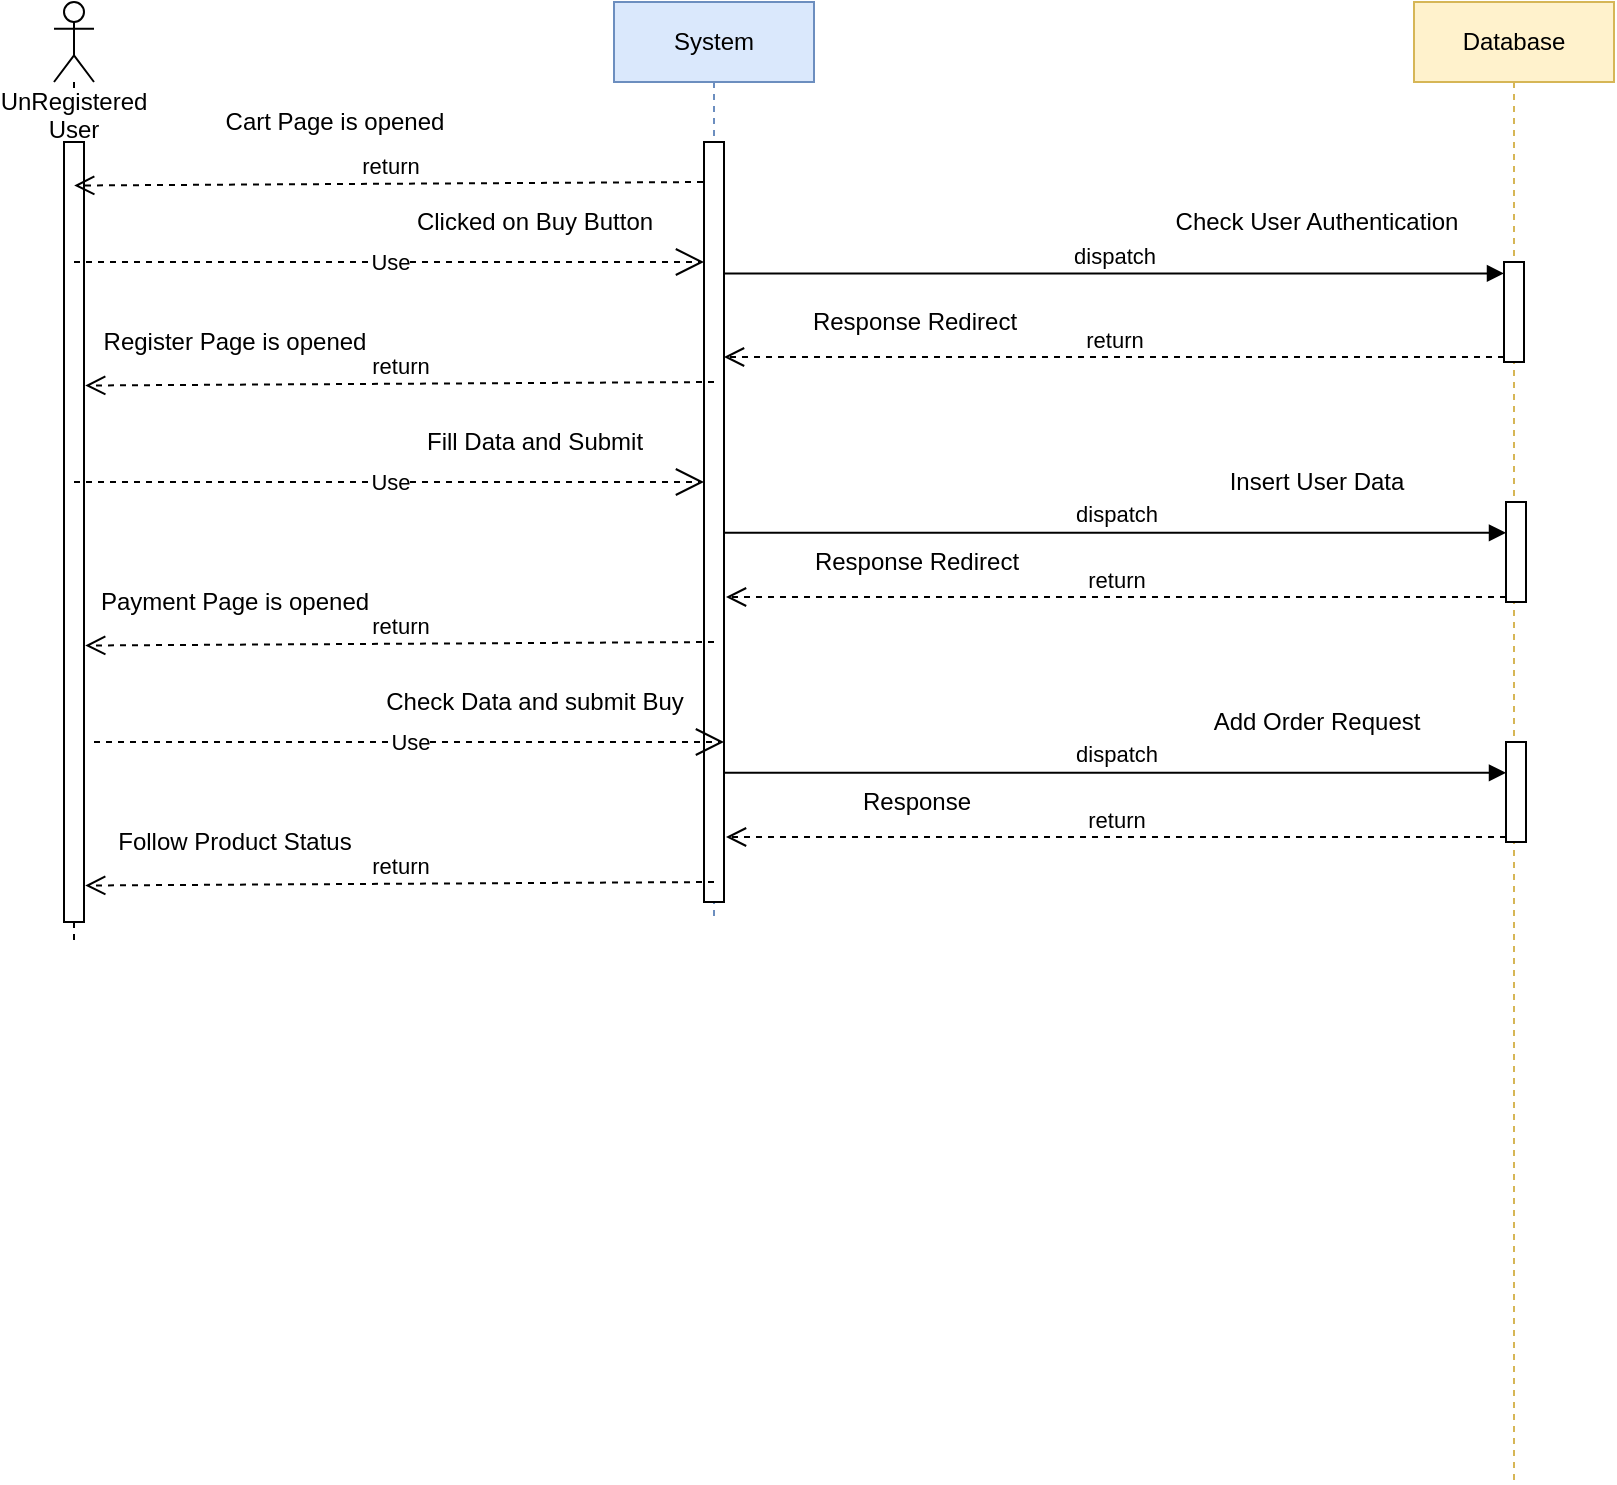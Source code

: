 <mxfile version="12.2.9" type="device" pages="1"><diagram name="Page-1" id="13e1069c-82ec-6db2-03f1-153e76fe0fe0"><mxGraphModel dx="1038" dy="548" grid="1" gridSize="10" guides="1" tooltips="1" connect="1" arrows="1" fold="1" page="1" pageScale="1" pageWidth="1100" pageHeight="850" background="#ffffff" math="0" shadow="0"><root><mxCell id="0"/><mxCell id="1" parent="0"/><mxCell id="xNwZTfeEy4RBey0vHgBD-1" value="UnRegistered User" style="shape=umlLifeline;participant=umlActor;perimeter=lifelinePerimeter;whiteSpace=wrap;html=1;container=1;collapsible=0;recursiveResize=0;verticalAlign=top;spacingTop=36;labelBackgroundColor=#ffffff;outlineConnect=0;" vertex="1" parent="1"><mxGeometry x="100" y="60" width="20" height="470" as="geometry"/></mxCell><mxCell id="xNwZTfeEy4RBey0vHgBD-11" value="" style="html=1;points=[];perimeter=orthogonalPerimeter;" vertex="1" parent="xNwZTfeEy4RBey0vHgBD-1"><mxGeometry x="5" y="70" width="10" height="390" as="geometry"/></mxCell><mxCell id="xNwZTfeEy4RBey0vHgBD-3" value="System" style="shape=umlLifeline;perimeter=lifelinePerimeter;whiteSpace=wrap;html=1;container=1;collapsible=0;recursiveResize=0;outlineConnect=0;fillColor=#dae8fc;strokeColor=#6c8ebf;" vertex="1" parent="1"><mxGeometry x="380" y="60" width="100" height="460" as="geometry"/></mxCell><mxCell id="xNwZTfeEy4RBey0vHgBD-10" value="" style="html=1;points=[];perimeter=orthogonalPerimeter;" vertex="1" parent="xNwZTfeEy4RBey0vHgBD-3"><mxGeometry x="45" y="70" width="10" height="380" as="geometry"/></mxCell><mxCell id="xNwZTfeEy4RBey0vHgBD-8" value="Database" style="shape=umlLifeline;perimeter=lifelinePerimeter;whiteSpace=wrap;html=1;container=1;collapsible=0;recursiveResize=0;outlineConnect=0;fillColor=#fff2cc;strokeColor=#d6b656;" vertex="1" parent="1"><mxGeometry x="780" y="60" width="100" height="740" as="geometry"/></mxCell><mxCell id="xNwZTfeEy4RBey0vHgBD-69" value="" style="html=1;points=[];perimeter=orthogonalPerimeter;" vertex="1" parent="xNwZTfeEy4RBey0vHgBD-8"><mxGeometry x="45" y="130" width="10" height="50" as="geometry"/></mxCell><mxCell id="xNwZTfeEy4RBey0vHgBD-94" value="dispatch" style="html=1;verticalAlign=bottom;endArrow=block;exitX=0.9;exitY=0.116;exitDx=0;exitDy=0;exitPerimeter=0;" edge="1" parent="xNwZTfeEy4RBey0vHgBD-8" target="xNwZTfeEy4RBey0vHgBD-93"><mxGeometry relative="1" as="geometry"><mxPoint x="-345" y="265.4" as="sourcePoint"/><mxPoint x="51" y="250" as="targetPoint"/></mxGeometry></mxCell><mxCell id="xNwZTfeEy4RBey0vHgBD-95" value="Insert User Data" style="text;html=1;align=center;verticalAlign=middle;resizable=0;points=[];;labelBackgroundColor=#ffffff;" vertex="1" connectable="0" parent="xNwZTfeEy4RBey0vHgBD-94"><mxGeometry x="-0.469" y="-1" relative="1" as="geometry"><mxPoint x="192" y="-26.5" as="offset"/></mxGeometry></mxCell><mxCell id="xNwZTfeEy4RBey0vHgBD-96" value="return" style="html=1;verticalAlign=bottom;endArrow=open;dashed=1;endSize=8;exitX=0;exitY=0.95;" edge="1" parent="xNwZTfeEy4RBey0vHgBD-8" source="xNwZTfeEy4RBey0vHgBD-93"><mxGeometry relative="1" as="geometry"><mxPoint x="-344" y="297.5" as="targetPoint"/></mxGeometry></mxCell><mxCell id="xNwZTfeEy4RBey0vHgBD-97" value="Response Redirect" style="text;html=1;align=center;verticalAlign=middle;resizable=0;points=[];;labelBackgroundColor=#ffffff;" vertex="1" connectable="0" parent="xNwZTfeEy4RBey0vHgBD-96"><mxGeometry x="0.473" y="-1" relative="1" as="geometry"><mxPoint x="-8" y="-16.5" as="offset"/></mxGeometry></mxCell><mxCell id="xNwZTfeEy4RBey0vHgBD-93" value="" style="html=1;points=[];perimeter=orthogonalPerimeter;" vertex="1" parent="xNwZTfeEy4RBey0vHgBD-8"><mxGeometry x="46" y="250" width="10" height="50" as="geometry"/></mxCell><mxCell id="xNwZTfeEy4RBey0vHgBD-107" value="" style="html=1;points=[];perimeter=orthogonalPerimeter;" vertex="1" parent="xNwZTfeEy4RBey0vHgBD-8"><mxGeometry x="46" y="370" width="10" height="50" as="geometry"/></mxCell><mxCell id="xNwZTfeEy4RBey0vHgBD-108" value="dispatch" style="html=1;verticalAlign=bottom;endArrow=block;exitX=0.9;exitY=0.116;exitDx=0;exitDy=0;exitPerimeter=0;" edge="1" parent="xNwZTfeEy4RBey0vHgBD-8" target="xNwZTfeEy4RBey0vHgBD-107"><mxGeometry relative="1" as="geometry"><mxPoint x="-345" y="385.4" as="sourcePoint"/><mxPoint x="51" y="370" as="targetPoint"/></mxGeometry></mxCell><mxCell id="xNwZTfeEy4RBey0vHgBD-109" value="Add Order Request" style="text;html=1;align=center;verticalAlign=middle;resizable=0;points=[];;labelBackgroundColor=#ffffff;" vertex="1" connectable="0" parent="xNwZTfeEy4RBey0vHgBD-108"><mxGeometry x="-0.469" y="-1" relative="1" as="geometry"><mxPoint x="192" y="-26.5" as="offset"/></mxGeometry></mxCell><mxCell id="xNwZTfeEy4RBey0vHgBD-110" value="return" style="html=1;verticalAlign=bottom;endArrow=open;dashed=1;endSize=8;exitX=0;exitY=0.95;" edge="1" parent="xNwZTfeEy4RBey0vHgBD-8" source="xNwZTfeEy4RBey0vHgBD-107"><mxGeometry relative="1" as="geometry"><mxPoint x="-344" y="417.5" as="targetPoint"/></mxGeometry></mxCell><mxCell id="xNwZTfeEy4RBey0vHgBD-111" value="Response" style="text;html=1;align=center;verticalAlign=middle;resizable=0;points=[];;labelBackgroundColor=#ffffff;" vertex="1" connectable="0" parent="xNwZTfeEy4RBey0vHgBD-110"><mxGeometry x="0.473" y="-1" relative="1" as="geometry"><mxPoint x="-8" y="-16.5" as="offset"/></mxGeometry></mxCell><mxCell id="xNwZTfeEy4RBey0vHgBD-63" value="return" style="html=1;verticalAlign=bottom;endArrow=open;dashed=1;endSize=8;entryX=1.06;entryY=0.545;entryDx=0;entryDy=0;entryPerimeter=0;" edge="1" parent="1"><mxGeometry relative="1" as="geometry"><mxPoint x="424.5" y="150" as="sourcePoint"/><mxPoint x="110.1" y="151.75" as="targetPoint"/></mxGeometry></mxCell><mxCell id="xNwZTfeEy4RBey0vHgBD-66" value="Cart Page is opened" style="text;html=1;align=center;verticalAlign=middle;resizable=0;points=[];;labelBackgroundColor=#ffffff;" vertex="1" connectable="0" parent="xNwZTfeEy4RBey0vHgBD-63"><mxGeometry x="-0.556" y="4" relative="1" as="geometry"><mxPoint x="-114.5" y="-34.5" as="offset"/></mxGeometry></mxCell><mxCell id="xNwZTfeEy4RBey0vHgBD-67" value="Use" style="endArrow=open;endSize=12;dashed=1;html=1;" edge="1" parent="1" target="xNwZTfeEy4RBey0vHgBD-10"><mxGeometry width="160" relative="1" as="geometry"><mxPoint x="110" y="190" as="sourcePoint"/><mxPoint x="270" y="190" as="targetPoint"/></mxGeometry></mxCell><mxCell id="xNwZTfeEy4RBey0vHgBD-68" value="Clicked on Buy Button" style="text;html=1;align=center;verticalAlign=middle;resizable=0;points=[];;labelBackgroundColor=#ffffff;" vertex="1" connectable="0" parent="xNwZTfeEy4RBey0vHgBD-67"><mxGeometry x="0.307" y="-2" relative="1" as="geometry"><mxPoint x="24" y="-22" as="offset"/></mxGeometry></mxCell><mxCell id="xNwZTfeEy4RBey0vHgBD-70" value="dispatch" style="html=1;verticalAlign=bottom;endArrow=block;exitX=0.98;exitY=0.173;exitDx=0;exitDy=0;exitPerimeter=0;" edge="1" target="xNwZTfeEy4RBey0vHgBD-69" parent="1" source="xNwZTfeEy4RBey0vHgBD-10"><mxGeometry relative="1" as="geometry"><mxPoint x="755" y="190" as="sourcePoint"/><mxPoint x="830" y="190" as="targetPoint"/></mxGeometry></mxCell><mxCell id="xNwZTfeEy4RBey0vHgBD-72" value="Check User Authentication" style="text;html=1;align=center;verticalAlign=middle;resizable=0;points=[];;labelBackgroundColor=#ffffff;" vertex="1" connectable="0" parent="xNwZTfeEy4RBey0vHgBD-70"><mxGeometry x="-0.469" y="-1" relative="1" as="geometry"><mxPoint x="192" y="-26.5" as="offset"/></mxGeometry></mxCell><mxCell id="xNwZTfeEy4RBey0vHgBD-71" value="return" style="html=1;verticalAlign=bottom;endArrow=open;dashed=1;endSize=8;exitX=0;exitY=0.95;" edge="1" source="xNwZTfeEy4RBey0vHgBD-69" parent="1" target="xNwZTfeEy4RBey0vHgBD-10"><mxGeometry relative="1" as="geometry"><mxPoint x="755" y="266" as="targetPoint"/></mxGeometry></mxCell><mxCell id="xNwZTfeEy4RBey0vHgBD-73" value="Response Redirect" style="text;html=1;align=center;verticalAlign=middle;resizable=0;points=[];;labelBackgroundColor=#ffffff;" vertex="1" connectable="0" parent="xNwZTfeEy4RBey0vHgBD-71"><mxGeometry x="0.473" y="-1" relative="1" as="geometry"><mxPoint x="-8" y="-16.5" as="offset"/></mxGeometry></mxCell><mxCell id="xNwZTfeEy4RBey0vHgBD-74" value="return" style="html=1;verticalAlign=bottom;endArrow=open;dashed=1;endSize=8;entryX=1.06;entryY=0.545;entryDx=0;entryDy=0;entryPerimeter=0;" edge="1" parent="1"><mxGeometry relative="1" as="geometry"><mxPoint x="430" y="250" as="sourcePoint"/><mxPoint x="115.6" y="251.75" as="targetPoint"/></mxGeometry></mxCell><mxCell id="xNwZTfeEy4RBey0vHgBD-75" value="Register Page is opened" style="text;html=1;align=center;verticalAlign=middle;resizable=0;points=[];;labelBackgroundColor=#ffffff;" vertex="1" connectable="0" parent="xNwZTfeEy4RBey0vHgBD-74"><mxGeometry x="-0.556" y="4" relative="1" as="geometry"><mxPoint x="-170" y="-24.5" as="offset"/></mxGeometry></mxCell><mxCell id="xNwZTfeEy4RBey0vHgBD-77" value="Use" style="endArrow=open;endSize=12;dashed=1;html=1;" edge="1" parent="1"><mxGeometry width="160" relative="1" as="geometry"><mxPoint x="110" y="300" as="sourcePoint"/><mxPoint x="425" y="300" as="targetPoint"/></mxGeometry></mxCell><mxCell id="xNwZTfeEy4RBey0vHgBD-78" value="Fill Data and Submit" style="text;html=1;align=center;verticalAlign=middle;resizable=0;points=[];;labelBackgroundColor=#ffffff;" vertex="1" connectable="0" parent="xNwZTfeEy4RBey0vHgBD-77"><mxGeometry x="0.307" y="-2" relative="1" as="geometry"><mxPoint x="24" y="-22" as="offset"/></mxGeometry></mxCell><mxCell id="xNwZTfeEy4RBey0vHgBD-98" value="return" style="html=1;verticalAlign=bottom;endArrow=open;dashed=1;endSize=8;entryX=1.06;entryY=0.545;entryDx=0;entryDy=0;entryPerimeter=0;" edge="1" parent="1"><mxGeometry relative="1" as="geometry"><mxPoint x="430" y="380" as="sourcePoint"/><mxPoint x="115.6" y="381.75" as="targetPoint"/></mxGeometry></mxCell><mxCell id="xNwZTfeEy4RBey0vHgBD-99" value="Payment Page is opened" style="text;html=1;align=center;verticalAlign=middle;resizable=0;points=[];;labelBackgroundColor=#ffffff;" vertex="1" connectable="0" parent="xNwZTfeEy4RBey0vHgBD-98"><mxGeometry x="-0.556" y="4" relative="1" as="geometry"><mxPoint x="-170" y="-24.5" as="offset"/></mxGeometry></mxCell><mxCell id="xNwZTfeEy4RBey0vHgBD-100" value="Use" style="endArrow=open;endSize=12;dashed=1;html=1;" edge="1" parent="1"><mxGeometry width="160" relative="1" as="geometry"><mxPoint x="120" y="430" as="sourcePoint"/><mxPoint x="435" y="430" as="targetPoint"/></mxGeometry></mxCell><mxCell id="xNwZTfeEy4RBey0vHgBD-101" value="Check Data and submit Buy" style="text;html=1;align=center;verticalAlign=middle;resizable=0;points=[];;labelBackgroundColor=#ffffff;" vertex="1" connectable="0" parent="xNwZTfeEy4RBey0vHgBD-100"><mxGeometry x="0.307" y="-2" relative="1" as="geometry"><mxPoint x="14" y="-22" as="offset"/></mxGeometry></mxCell><mxCell id="xNwZTfeEy4RBey0vHgBD-112" value="return" style="html=1;verticalAlign=bottom;endArrow=open;dashed=1;endSize=8;entryX=1.06;entryY=0.545;entryDx=0;entryDy=0;entryPerimeter=0;" edge="1" parent="1"><mxGeometry relative="1" as="geometry"><mxPoint x="430" y="500" as="sourcePoint"/><mxPoint x="115.6" y="501.75" as="targetPoint"/></mxGeometry></mxCell><mxCell id="xNwZTfeEy4RBey0vHgBD-113" value="Follow Product Status" style="text;html=1;align=center;verticalAlign=middle;resizable=0;points=[];;labelBackgroundColor=#ffffff;" vertex="1" connectable="0" parent="xNwZTfeEy4RBey0vHgBD-112"><mxGeometry x="-0.556" y="4" relative="1" as="geometry"><mxPoint x="-170" y="-24.5" as="offset"/></mxGeometry></mxCell></root></mxGraphModel></diagram></mxfile>